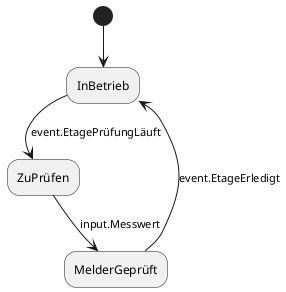 @startuml
(*) --> InBetrieb
--> [event.EtagePrüfungLäuft] "ZuPrüfen"
--> [input.Messwert] "MelderGeprüft"
--> [event.EtageErledigt] "InBetrieb"
@enduml
